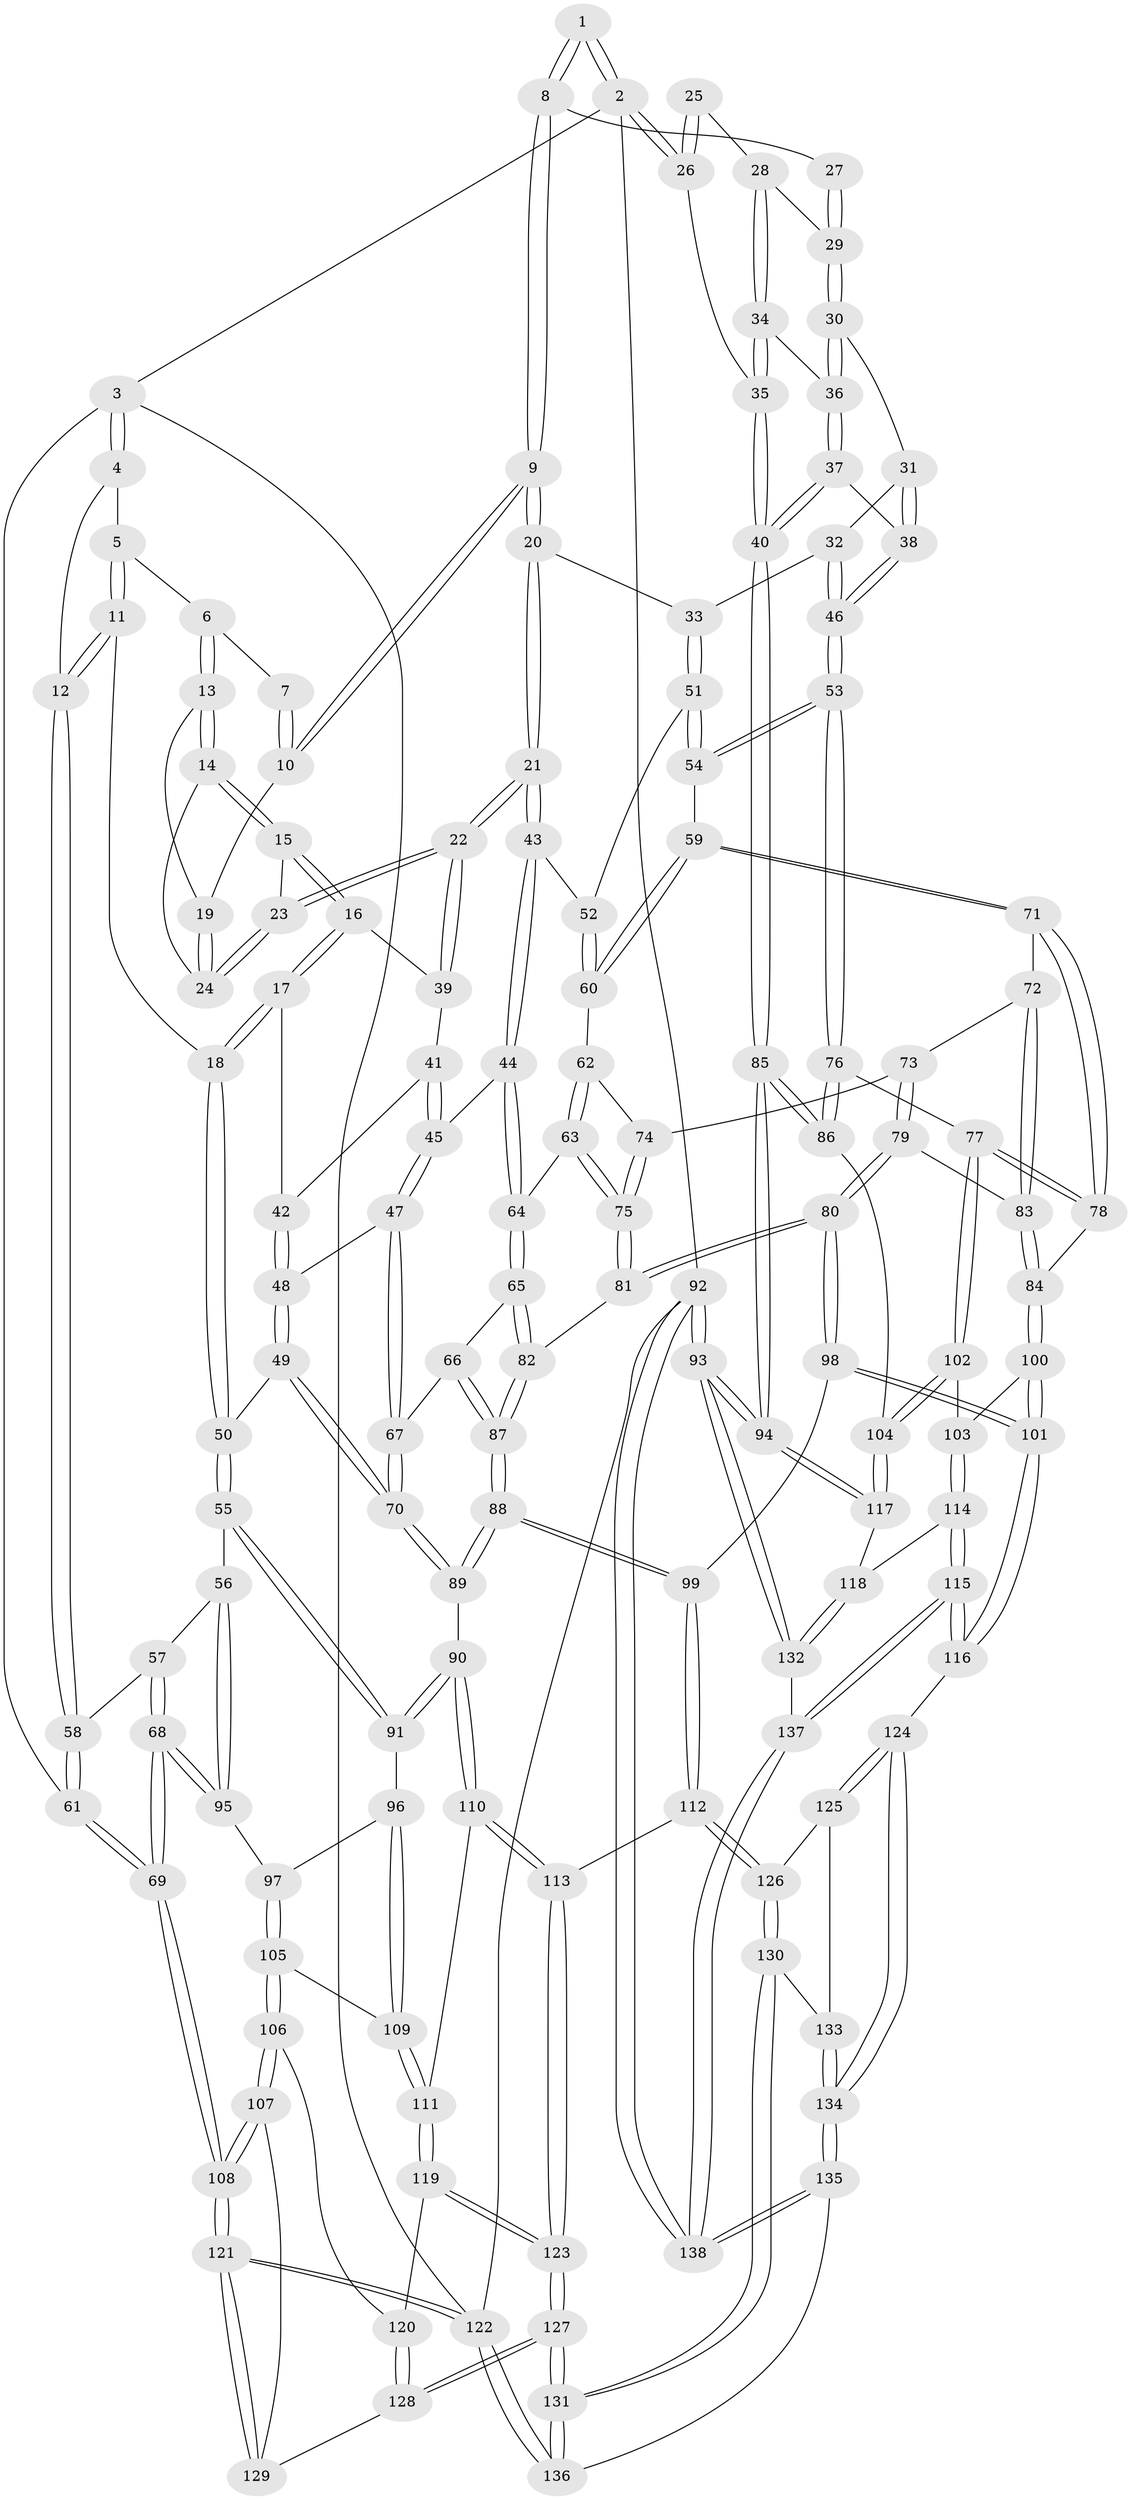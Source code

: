 // Generated by graph-tools (version 1.1) at 2025/51/03/09/25 03:51:01]
// undirected, 138 vertices, 342 edges
graph export_dot {
graph [start="1"]
  node [color=gray90,style=filled];
  1 [pos="+0.7725271155781389+0"];
  2 [pos="+1+0"];
  3 [pos="+0+0"];
  4 [pos="+0.2045743133967965+0"];
  5 [pos="+0.26002038173622405+0"];
  6 [pos="+0.41010008334690157+0"];
  7 [pos="+0.5395557411230741+0"];
  8 [pos="+0.7687805277551772+0.04332619920396956"];
  9 [pos="+0.697448857964305+0.10411915847589336"];
  10 [pos="+0.620806168527032+0.0648180759324011"];
  11 [pos="+0.22722578642137414+0.13944727509971805"];
  12 [pos="+0.110640622715682+0.1737182583852604"];
  13 [pos="+0.42526357367979284+0.031282860825036056"];
  14 [pos="+0.42416617372267734+0.04100095217153732"];
  15 [pos="+0.4126509215766242+0.07179237999247472"];
  16 [pos="+0.3775673612427425+0.13259451616297552"];
  17 [pos="+0.35721716615269067+0.14944414637806266"];
  18 [pos="+0.3090273217486163+0.16666260938645355"];
  19 [pos="+0.6165553533183772+0.06683816931905101"];
  20 [pos="+0.6961942573379495+0.13539959606175106"];
  21 [pos="+0.5685662771586771+0.22374018069364207"];
  22 [pos="+0.5522673119641465+0.20213993309039732"];
  23 [pos="+0.5488058734937197+0.17669496399737902"];
  24 [pos="+0.5587826753035613+0.11728087069073838"];
  25 [pos="+0.8835750678280313+0.06746716233268846"];
  26 [pos="+1+0"];
  27 [pos="+0.800561946299702+0.0605945364292742"];
  28 [pos="+0.9060975550782012+0.12578176458587237"];
  29 [pos="+0.8260945525817333+0.13862227194288126"];
  30 [pos="+0.8264703356155856+0.1423774627529376"];
  31 [pos="+0.8192664353815298+0.1768307153993574"];
  32 [pos="+0.7364452703451851+0.19339347188265546"];
  33 [pos="+0.7288601225257308+0.1926054863796282"];
  34 [pos="+0.928178732478414+0.16344901560549432"];
  35 [pos="+1+0"];
  36 [pos="+0.9276758168766056+0.16890060864097353"];
  37 [pos="+0.9338773560295753+0.2826943140261131"];
  38 [pos="+0.9314423649865524+0.2835663658475997"];
  39 [pos="+0.47277832522680757+0.1911675000297514"];
  40 [pos="+1+0.33610990075877817"];
  41 [pos="+0.4607764155202095+0.23827826951321623"];
  42 [pos="+0.39305958119519097+0.20880720440123324"];
  43 [pos="+0.5693574035248014+0.24481749190424726"];
  44 [pos="+0.5488441416386609+0.2808281377905237"];
  45 [pos="+0.4743399822052648+0.29795138013181155"];
  46 [pos="+0.9006027074001836+0.3047807654881821"];
  47 [pos="+0.44545138728978423+0.31464807469587613"];
  48 [pos="+0.43467519343204813+0.31254847660168406"];
  49 [pos="+0.35585718723419235+0.3345515215480572"];
  50 [pos="+0.3029685869257927+0.33737319677693733"];
  51 [pos="+0.7163341923514529+0.25300069159886235"];
  52 [pos="+0.6426659211472917+0.269541286797637"];
  53 [pos="+0.8808918293315092+0.32372391751765034"];
  54 [pos="+0.7506182829813173+0.3192843753998818"];
  55 [pos="+0.2629533175059516+0.38079399146921955"];
  56 [pos="+0.17621910792076334+0.3447814572165437"];
  57 [pos="+0.11152060236091947+0.25632882940028257"];
  58 [pos="+0.09630625874405156+0.18147687556036862"];
  59 [pos="+0.7442318703001284+0.3266804245532716"];
  60 [pos="+0.6599735347056382+0.3463909255761483"];
  61 [pos="+0+0.02820163926287396"];
  62 [pos="+0.6562234485654884+0.3503602337456745"];
  63 [pos="+0.623326429506527+0.35686872837653627"];
  64 [pos="+0.5721621585575543+0.3483348390710573"];
  65 [pos="+0.5575210667800226+0.38549207183067075"];
  66 [pos="+0.5017808220950052+0.3964572339275441"];
  67 [pos="+0.4627027076044038+0.377155473848538"];
  68 [pos="+0+0.46929613235425277"];
  69 [pos="+0+0.48925888591305555"];
  70 [pos="+0.4268048349117878+0.42733960487845735"];
  71 [pos="+0.7398504829442268+0.353364725128314"];
  72 [pos="+0.7130992797296544+0.3894710052276678"];
  73 [pos="+0.6674294618413674+0.37936232837322026"];
  74 [pos="+0.6574580538419633+0.3540412197191628"];
  75 [pos="+0.6330806131429715+0.4338917940966433"];
  76 [pos="+0.8542717773622186+0.4554078872653615"];
  77 [pos="+0.7966112020504219+0.470109598490439"];
  78 [pos="+0.7750331901715597+0.46746969727806775"];
  79 [pos="+0.6734014849505259+0.46137124514094197"];
  80 [pos="+0.6481365398690524+0.47167648639789017"];
  81 [pos="+0.6349978841117295+0.46023130077477503"];
  82 [pos="+0.5740462542450606+0.43011746065342116"];
  83 [pos="+0.690972866992091+0.4599273610629382"];
  84 [pos="+0.745730003595215+0.47331044582205506"];
  85 [pos="+1+0.5598293378112074"];
  86 [pos="+0.9510465012048643+0.5607761870161464"];
  87 [pos="+0.48922596938375945+0.5140098402975666"];
  88 [pos="+0.47401436499663474+0.5411991278243482"];
  89 [pos="+0.406961917657471+0.49936386771457597"];
  90 [pos="+0.2840386244183781+0.4884864189461807"];
  91 [pos="+0.2822372310439009+0.4863888709771197"];
  92 [pos="+1+1"];
  93 [pos="+1+0.9525570154542117"];
  94 [pos="+1+0.7475996105809054"];
  95 [pos="+0.044316666413172535+0.48308641292326954"];
  96 [pos="+0.13559334078397625+0.5182583449864432"];
  97 [pos="+0.08670160733447949+0.5113760351959541"];
  98 [pos="+0.6065298646803444+0.5884988423352159"];
  99 [pos="+0.49627101785384364+0.5819066154354668"];
  100 [pos="+0.7201363539926484+0.5695430416886719"];
  101 [pos="+0.6245273848089468+0.6039804084024496"];
  102 [pos="+0.7840222383314446+0.5741241970428369"];
  103 [pos="+0.7609324868209705+0.5839345589229124"];
  104 [pos="+0.8885219521828319+0.618522730486271"];
  105 [pos="+0.09332531013869295+0.6149140716453066"];
  106 [pos="+0.07076252061489711+0.6960587811314095"];
  107 [pos="+0+0.7646348154363467"];
  108 [pos="+0+0.7939231150268369"];
  109 [pos="+0.1644816246549328+0.6045221655725607"];
  110 [pos="+0.2765630880832684+0.5873901839329136"];
  111 [pos="+0.19821683581822572+0.6379539715092415"];
  112 [pos="+0.4290066529479684+0.7100389787451357"];
  113 [pos="+0.3675881738334297+0.7192889906999036"];
  114 [pos="+0.7594799732277164+0.7857033258363152"];
  115 [pos="+0.7317203706409418+0.8135440856201768"];
  116 [pos="+0.7154791857568512+0.8096728415177341"];
  117 [pos="+0.8335987898273487+0.729838139095275"];
  118 [pos="+0.8247849805592736+0.7387921115184718"];
  119 [pos="+0.17730458906871033+0.6810386375534677"];
  120 [pos="+0.1161817727413562+0.6985391901144499"];
  121 [pos="+0+1"];
  122 [pos="+0+1"];
  123 [pos="+0.2917947191859326+0.7936366656032143"];
  124 [pos="+0.6743334513312176+0.8210205668683934"];
  125 [pos="+0.566586314151355+0.7983357829240723"];
  126 [pos="+0.4791610148435354+0.7609768159885754"];
  127 [pos="+0.25672549540561773+0.8852313607965676"];
  128 [pos="+0.2054266549594064+0.8613726202714448"];
  129 [pos="+0.18090036473839025+0.8561254666949463"];
  130 [pos="+0.4402716919573337+0.8705032736186801"];
  131 [pos="+0.27035541328322016+0.9467786141278374"];
  132 [pos="+1+0.9105148500730585"];
  133 [pos="+0.47983510518564554+0.9068029793469644"];
  134 [pos="+0.5131442679761291+1"];
  135 [pos="+0.45887350101531416+1"];
  136 [pos="+0.26566225425145795+1"];
  137 [pos="+0.769837153971698+0.8748152046522043"];
  138 [pos="+0.8085322888881602+1"];
  1 -- 2;
  1 -- 2;
  1 -- 8;
  1 -- 8;
  2 -- 3;
  2 -- 26;
  2 -- 26;
  2 -- 92;
  3 -- 4;
  3 -- 4;
  3 -- 61;
  3 -- 122;
  4 -- 5;
  4 -- 12;
  5 -- 6;
  5 -- 11;
  5 -- 11;
  6 -- 7;
  6 -- 13;
  6 -- 13;
  7 -- 10;
  7 -- 10;
  8 -- 9;
  8 -- 9;
  8 -- 27;
  9 -- 10;
  9 -- 10;
  9 -- 20;
  9 -- 20;
  10 -- 19;
  11 -- 12;
  11 -- 12;
  11 -- 18;
  12 -- 58;
  12 -- 58;
  13 -- 14;
  13 -- 14;
  13 -- 19;
  14 -- 15;
  14 -- 15;
  14 -- 24;
  15 -- 16;
  15 -- 16;
  15 -- 23;
  16 -- 17;
  16 -- 17;
  16 -- 39;
  17 -- 18;
  17 -- 18;
  17 -- 42;
  18 -- 50;
  18 -- 50;
  19 -- 24;
  19 -- 24;
  20 -- 21;
  20 -- 21;
  20 -- 33;
  21 -- 22;
  21 -- 22;
  21 -- 43;
  21 -- 43;
  22 -- 23;
  22 -- 23;
  22 -- 39;
  22 -- 39;
  23 -- 24;
  23 -- 24;
  25 -- 26;
  25 -- 26;
  25 -- 28;
  26 -- 35;
  27 -- 29;
  27 -- 29;
  28 -- 29;
  28 -- 34;
  28 -- 34;
  29 -- 30;
  29 -- 30;
  30 -- 31;
  30 -- 36;
  30 -- 36;
  31 -- 32;
  31 -- 38;
  31 -- 38;
  32 -- 33;
  32 -- 46;
  32 -- 46;
  33 -- 51;
  33 -- 51;
  34 -- 35;
  34 -- 35;
  34 -- 36;
  35 -- 40;
  35 -- 40;
  36 -- 37;
  36 -- 37;
  37 -- 38;
  37 -- 40;
  37 -- 40;
  38 -- 46;
  38 -- 46;
  39 -- 41;
  40 -- 85;
  40 -- 85;
  41 -- 42;
  41 -- 45;
  41 -- 45;
  42 -- 48;
  42 -- 48;
  43 -- 44;
  43 -- 44;
  43 -- 52;
  44 -- 45;
  44 -- 64;
  44 -- 64;
  45 -- 47;
  45 -- 47;
  46 -- 53;
  46 -- 53;
  47 -- 48;
  47 -- 67;
  47 -- 67;
  48 -- 49;
  48 -- 49;
  49 -- 50;
  49 -- 70;
  49 -- 70;
  50 -- 55;
  50 -- 55;
  51 -- 52;
  51 -- 54;
  51 -- 54;
  52 -- 60;
  52 -- 60;
  53 -- 54;
  53 -- 54;
  53 -- 76;
  53 -- 76;
  54 -- 59;
  55 -- 56;
  55 -- 91;
  55 -- 91;
  56 -- 57;
  56 -- 95;
  56 -- 95;
  57 -- 58;
  57 -- 68;
  57 -- 68;
  58 -- 61;
  58 -- 61;
  59 -- 60;
  59 -- 60;
  59 -- 71;
  59 -- 71;
  60 -- 62;
  61 -- 69;
  61 -- 69;
  62 -- 63;
  62 -- 63;
  62 -- 74;
  63 -- 64;
  63 -- 75;
  63 -- 75;
  64 -- 65;
  64 -- 65;
  65 -- 66;
  65 -- 82;
  65 -- 82;
  66 -- 67;
  66 -- 87;
  66 -- 87;
  67 -- 70;
  67 -- 70;
  68 -- 69;
  68 -- 69;
  68 -- 95;
  68 -- 95;
  69 -- 108;
  69 -- 108;
  70 -- 89;
  70 -- 89;
  71 -- 72;
  71 -- 78;
  71 -- 78;
  72 -- 73;
  72 -- 83;
  72 -- 83;
  73 -- 74;
  73 -- 79;
  73 -- 79;
  74 -- 75;
  74 -- 75;
  75 -- 81;
  75 -- 81;
  76 -- 77;
  76 -- 86;
  76 -- 86;
  77 -- 78;
  77 -- 78;
  77 -- 102;
  77 -- 102;
  78 -- 84;
  79 -- 80;
  79 -- 80;
  79 -- 83;
  80 -- 81;
  80 -- 81;
  80 -- 98;
  80 -- 98;
  81 -- 82;
  82 -- 87;
  82 -- 87;
  83 -- 84;
  83 -- 84;
  84 -- 100;
  84 -- 100;
  85 -- 86;
  85 -- 86;
  85 -- 94;
  85 -- 94;
  86 -- 104;
  87 -- 88;
  87 -- 88;
  88 -- 89;
  88 -- 89;
  88 -- 99;
  88 -- 99;
  89 -- 90;
  90 -- 91;
  90 -- 91;
  90 -- 110;
  90 -- 110;
  91 -- 96;
  92 -- 93;
  92 -- 93;
  92 -- 138;
  92 -- 138;
  92 -- 122;
  93 -- 94;
  93 -- 94;
  93 -- 132;
  93 -- 132;
  94 -- 117;
  94 -- 117;
  95 -- 97;
  96 -- 97;
  96 -- 109;
  96 -- 109;
  97 -- 105;
  97 -- 105;
  98 -- 99;
  98 -- 101;
  98 -- 101;
  99 -- 112;
  99 -- 112;
  100 -- 101;
  100 -- 101;
  100 -- 103;
  101 -- 116;
  101 -- 116;
  102 -- 103;
  102 -- 104;
  102 -- 104;
  103 -- 114;
  103 -- 114;
  104 -- 117;
  104 -- 117;
  105 -- 106;
  105 -- 106;
  105 -- 109;
  106 -- 107;
  106 -- 107;
  106 -- 120;
  107 -- 108;
  107 -- 108;
  107 -- 129;
  108 -- 121;
  108 -- 121;
  109 -- 111;
  109 -- 111;
  110 -- 111;
  110 -- 113;
  110 -- 113;
  111 -- 119;
  111 -- 119;
  112 -- 113;
  112 -- 126;
  112 -- 126;
  113 -- 123;
  113 -- 123;
  114 -- 115;
  114 -- 115;
  114 -- 118;
  115 -- 116;
  115 -- 116;
  115 -- 137;
  115 -- 137;
  116 -- 124;
  117 -- 118;
  118 -- 132;
  118 -- 132;
  119 -- 120;
  119 -- 123;
  119 -- 123;
  120 -- 128;
  120 -- 128;
  121 -- 122;
  121 -- 122;
  121 -- 129;
  121 -- 129;
  122 -- 136;
  122 -- 136;
  123 -- 127;
  123 -- 127;
  124 -- 125;
  124 -- 125;
  124 -- 134;
  124 -- 134;
  125 -- 126;
  125 -- 133;
  126 -- 130;
  126 -- 130;
  127 -- 128;
  127 -- 128;
  127 -- 131;
  127 -- 131;
  128 -- 129;
  130 -- 131;
  130 -- 131;
  130 -- 133;
  131 -- 136;
  131 -- 136;
  132 -- 137;
  133 -- 134;
  133 -- 134;
  134 -- 135;
  134 -- 135;
  135 -- 136;
  135 -- 138;
  135 -- 138;
  137 -- 138;
  137 -- 138;
}
